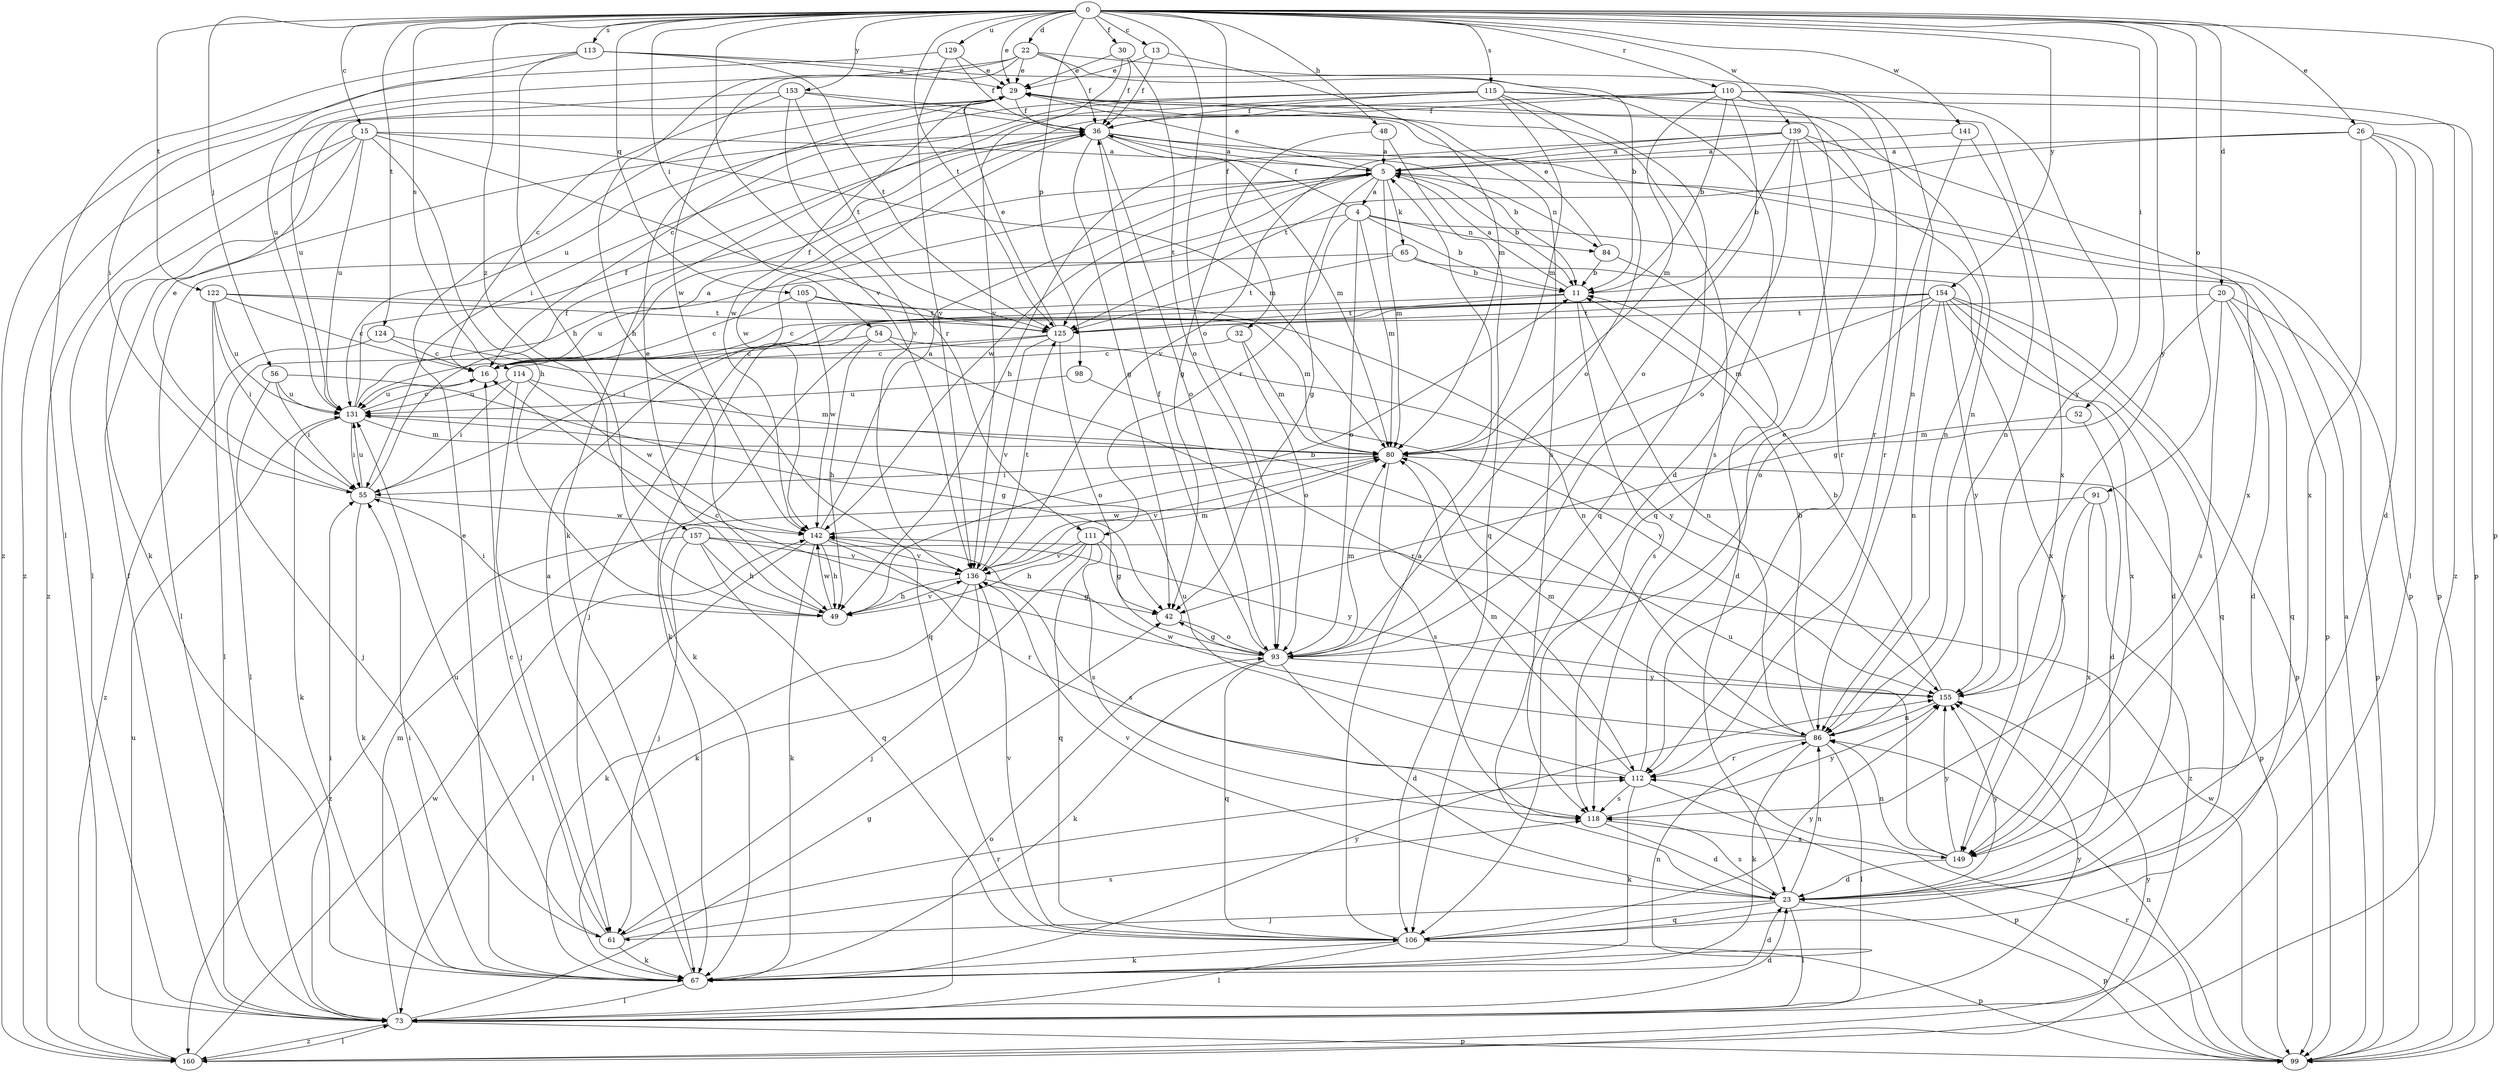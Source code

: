 strict digraph  {
0;
4;
5;
11;
13;
15;
16;
20;
22;
23;
26;
29;
30;
32;
36;
42;
48;
49;
52;
54;
55;
56;
61;
65;
67;
73;
80;
84;
86;
91;
93;
98;
99;
105;
106;
110;
111;
112;
113;
114;
115;
118;
122;
124;
125;
129;
131;
136;
139;
141;
142;
149;
153;
154;
155;
157;
160;
0 -> 13  [label=c];
0 -> 15  [label=c];
0 -> 20  [label=d];
0 -> 22  [label=d];
0 -> 26  [label=e];
0 -> 29  [label=e];
0 -> 30  [label=f];
0 -> 32  [label=f];
0 -> 48  [label=h];
0 -> 52  [label=i];
0 -> 54  [label=i];
0 -> 56  [label=j];
0 -> 91  [label=o];
0 -> 93  [label=o];
0 -> 98  [label=p];
0 -> 99  [label=p];
0 -> 105  [label=q];
0 -> 110  [label=r];
0 -> 113  [label=s];
0 -> 114  [label=s];
0 -> 115  [label=s];
0 -> 122  [label=t];
0 -> 124  [label=t];
0 -> 125  [label=t];
0 -> 129  [label=u];
0 -> 136  [label=v];
0 -> 139  [label=w];
0 -> 141  [label=w];
0 -> 153  [label=y];
0 -> 154  [label=y];
0 -> 155  [label=y];
0 -> 157  [label=z];
4 -> 11  [label=b];
4 -> 36  [label=f];
4 -> 73  [label=l];
4 -> 80  [label=m];
4 -> 84  [label=n];
4 -> 93  [label=o];
4 -> 99  [label=p];
4 -> 111  [label=r];
5 -> 4  [label=a];
5 -> 11  [label=b];
5 -> 29  [label=e];
5 -> 42  [label=g];
5 -> 65  [label=k];
5 -> 80  [label=m];
5 -> 84  [label=n];
5 -> 125  [label=t];
5 -> 142  [label=w];
11 -> 5  [label=a];
11 -> 16  [label=c];
11 -> 86  [label=n];
11 -> 118  [label=s];
11 -> 125  [label=t];
13 -> 29  [label=e];
13 -> 36  [label=f];
13 -> 80  [label=m];
15 -> 5  [label=a];
15 -> 49  [label=h];
15 -> 67  [label=k];
15 -> 73  [label=l];
15 -> 80  [label=m];
15 -> 111  [label=r];
15 -> 131  [label=u];
15 -> 160  [label=z];
16 -> 36  [label=f];
16 -> 131  [label=u];
20 -> 23  [label=d];
20 -> 42  [label=g];
20 -> 99  [label=p];
20 -> 106  [label=q];
20 -> 118  [label=s];
20 -> 125  [label=t];
22 -> 11  [label=b];
22 -> 23  [label=d];
22 -> 29  [label=e];
22 -> 36  [label=f];
22 -> 49  [label=h];
22 -> 131  [label=u];
22 -> 142  [label=w];
23 -> 61  [label=j];
23 -> 73  [label=l];
23 -> 86  [label=n];
23 -> 99  [label=p];
23 -> 106  [label=q];
23 -> 118  [label=s];
23 -> 136  [label=v];
23 -> 155  [label=y];
26 -> 5  [label=a];
26 -> 23  [label=d];
26 -> 73  [label=l];
26 -> 99  [label=p];
26 -> 125  [label=t];
26 -> 149  [label=x];
29 -> 36  [label=f];
29 -> 118  [label=s];
29 -> 142  [label=w];
29 -> 149  [label=x];
29 -> 160  [label=z];
30 -> 29  [label=e];
30 -> 36  [label=f];
30 -> 93  [label=o];
30 -> 136  [label=v];
32 -> 16  [label=c];
32 -> 80  [label=m];
32 -> 93  [label=o];
36 -> 5  [label=a];
36 -> 11  [label=b];
36 -> 42  [label=g];
36 -> 80  [label=m];
36 -> 93  [label=o];
36 -> 99  [label=p];
36 -> 142  [label=w];
42 -> 93  [label=o];
48 -> 5  [label=a];
48 -> 42  [label=g];
48 -> 106  [label=q];
49 -> 11  [label=b];
49 -> 29  [label=e];
49 -> 55  [label=i];
49 -> 136  [label=v];
49 -> 142  [label=w];
52 -> 23  [label=d];
52 -> 80  [label=m];
54 -> 16  [label=c];
54 -> 49  [label=h];
54 -> 67  [label=k];
54 -> 112  [label=r];
54 -> 155  [label=y];
55 -> 29  [label=e];
55 -> 36  [label=f];
55 -> 67  [label=k];
55 -> 131  [label=u];
55 -> 142  [label=w];
56 -> 42  [label=g];
56 -> 55  [label=i];
56 -> 61  [label=j];
56 -> 131  [label=u];
61 -> 16  [label=c];
61 -> 67  [label=k];
61 -> 112  [label=r];
61 -> 118  [label=s];
61 -> 131  [label=u];
65 -> 11  [label=b];
65 -> 125  [label=t];
65 -> 131  [label=u];
65 -> 149  [label=x];
67 -> 5  [label=a];
67 -> 23  [label=d];
67 -> 29  [label=e];
67 -> 55  [label=i];
67 -> 73  [label=l];
67 -> 86  [label=n];
67 -> 155  [label=y];
73 -> 23  [label=d];
73 -> 36  [label=f];
73 -> 42  [label=g];
73 -> 55  [label=i];
73 -> 80  [label=m];
73 -> 93  [label=o];
73 -> 99  [label=p];
73 -> 155  [label=y];
73 -> 160  [label=z];
80 -> 55  [label=i];
80 -> 99  [label=p];
80 -> 118  [label=s];
80 -> 136  [label=v];
84 -> 11  [label=b];
84 -> 23  [label=d];
84 -> 29  [label=e];
86 -> 11  [label=b];
86 -> 67  [label=k];
86 -> 73  [label=l];
86 -> 80  [label=m];
86 -> 112  [label=r];
86 -> 142  [label=w];
91 -> 142  [label=w];
91 -> 149  [label=x];
91 -> 155  [label=y];
91 -> 160  [label=z];
93 -> 16  [label=c];
93 -> 23  [label=d];
93 -> 36  [label=f];
93 -> 42  [label=g];
93 -> 67  [label=k];
93 -> 80  [label=m];
93 -> 106  [label=q];
93 -> 155  [label=y];
98 -> 131  [label=u];
98 -> 155  [label=y];
99 -> 5  [label=a];
99 -> 86  [label=n];
99 -> 112  [label=r];
99 -> 142  [label=w];
105 -> 16  [label=c];
105 -> 86  [label=n];
105 -> 125  [label=t];
105 -> 142  [label=w];
106 -> 5  [label=a];
106 -> 67  [label=k];
106 -> 73  [label=l];
106 -> 99  [label=p];
106 -> 136  [label=v];
106 -> 155  [label=y];
110 -> 11  [label=b];
110 -> 36  [label=f];
110 -> 55  [label=i];
110 -> 80  [label=m];
110 -> 93  [label=o];
110 -> 106  [label=q];
110 -> 112  [label=r];
110 -> 155  [label=y];
110 -> 160  [label=z];
111 -> 42  [label=g];
111 -> 49  [label=h];
111 -> 67  [label=k];
111 -> 106  [label=q];
111 -> 118  [label=s];
111 -> 136  [label=v];
112 -> 29  [label=e];
112 -> 67  [label=k];
112 -> 80  [label=m];
112 -> 99  [label=p];
112 -> 118  [label=s];
112 -> 131  [label=u];
113 -> 29  [label=e];
113 -> 49  [label=h];
113 -> 55  [label=i];
113 -> 73  [label=l];
113 -> 86  [label=n];
113 -> 125  [label=t];
114 -> 55  [label=i];
114 -> 61  [label=j];
114 -> 80  [label=m];
114 -> 131  [label=u];
114 -> 142  [label=w];
115 -> 16  [label=c];
115 -> 36  [label=f];
115 -> 67  [label=k];
115 -> 80  [label=m];
115 -> 86  [label=n];
115 -> 93  [label=o];
115 -> 99  [label=p];
115 -> 106  [label=q];
115 -> 131  [label=u];
118 -> 23  [label=d];
118 -> 149  [label=x];
118 -> 155  [label=y];
122 -> 16  [label=c];
122 -> 55  [label=i];
122 -> 73  [label=l];
122 -> 80  [label=m];
122 -> 125  [label=t];
122 -> 131  [label=u];
124 -> 16  [label=c];
124 -> 106  [label=q];
124 -> 160  [label=z];
125 -> 16  [label=c];
125 -> 29  [label=e];
125 -> 73  [label=l];
125 -> 93  [label=o];
125 -> 136  [label=v];
129 -> 29  [label=e];
129 -> 36  [label=f];
129 -> 136  [label=v];
129 -> 160  [label=z];
131 -> 5  [label=a];
131 -> 16  [label=c];
131 -> 36  [label=f];
131 -> 55  [label=i];
131 -> 67  [label=k];
131 -> 80  [label=m];
136 -> 42  [label=g];
136 -> 49  [label=h];
136 -> 61  [label=j];
136 -> 67  [label=k];
136 -> 80  [label=m];
136 -> 118  [label=s];
136 -> 125  [label=t];
139 -> 5  [label=a];
139 -> 11  [label=b];
139 -> 49  [label=h];
139 -> 86  [label=n];
139 -> 93  [label=o];
139 -> 112  [label=r];
139 -> 136  [label=v];
139 -> 149  [label=x];
141 -> 5  [label=a];
141 -> 86  [label=n];
141 -> 112  [label=r];
142 -> 5  [label=a];
142 -> 49  [label=h];
142 -> 67  [label=k];
142 -> 73  [label=l];
142 -> 112  [label=r];
142 -> 136  [label=v];
149 -> 23  [label=d];
149 -> 86  [label=n];
149 -> 131  [label=u];
149 -> 155  [label=y];
153 -> 16  [label=c];
153 -> 36  [label=f];
153 -> 118  [label=s];
153 -> 125  [label=t];
153 -> 131  [label=u];
153 -> 136  [label=v];
154 -> 23  [label=d];
154 -> 55  [label=i];
154 -> 61  [label=j];
154 -> 67  [label=k];
154 -> 80  [label=m];
154 -> 86  [label=n];
154 -> 93  [label=o];
154 -> 99  [label=p];
154 -> 106  [label=q];
154 -> 125  [label=t];
154 -> 149  [label=x];
154 -> 155  [label=y];
155 -> 11  [label=b];
155 -> 86  [label=n];
157 -> 49  [label=h];
157 -> 61  [label=j];
157 -> 106  [label=q];
157 -> 136  [label=v];
157 -> 155  [label=y];
157 -> 160  [label=z];
160 -> 73  [label=l];
160 -> 131  [label=u];
160 -> 142  [label=w];
160 -> 155  [label=y];
}
